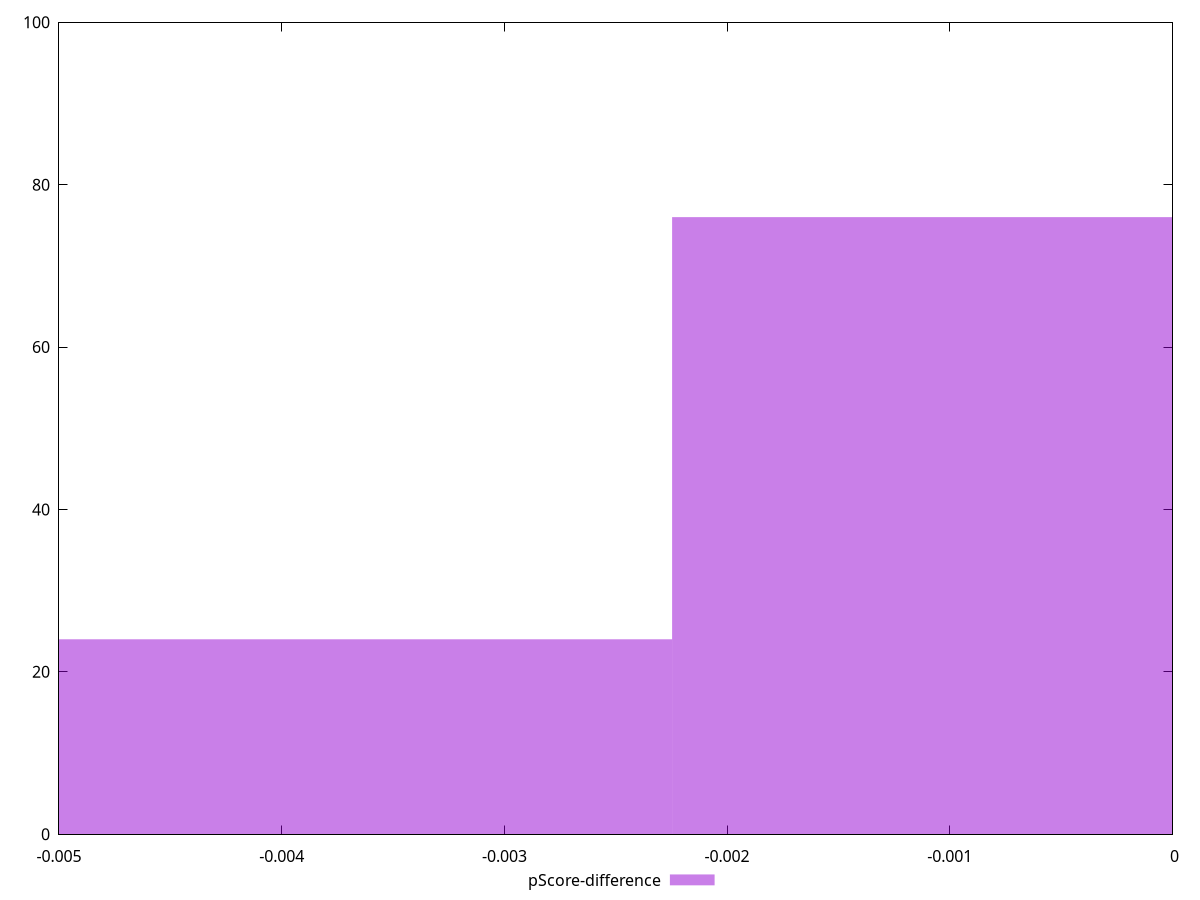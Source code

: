 reset

$pScoreDifference <<EOF
0 76
-0.0044938983593860145 24
EOF

set key outside below
set boxwidth 0.0044938983593860145
set xrange [-0.0050000000000000044:0]
set yrange [0:100]
set trange [0:100]
set style fill transparent solid 0.5 noborder
set terminal svg size 640, 490 enhanced background rgb 'white'
set output "reprap/unminified-javascript/samples/pages/pScore-difference/histogram.svg"

plot $pScoreDifference title "pScore-difference" with boxes

reset
